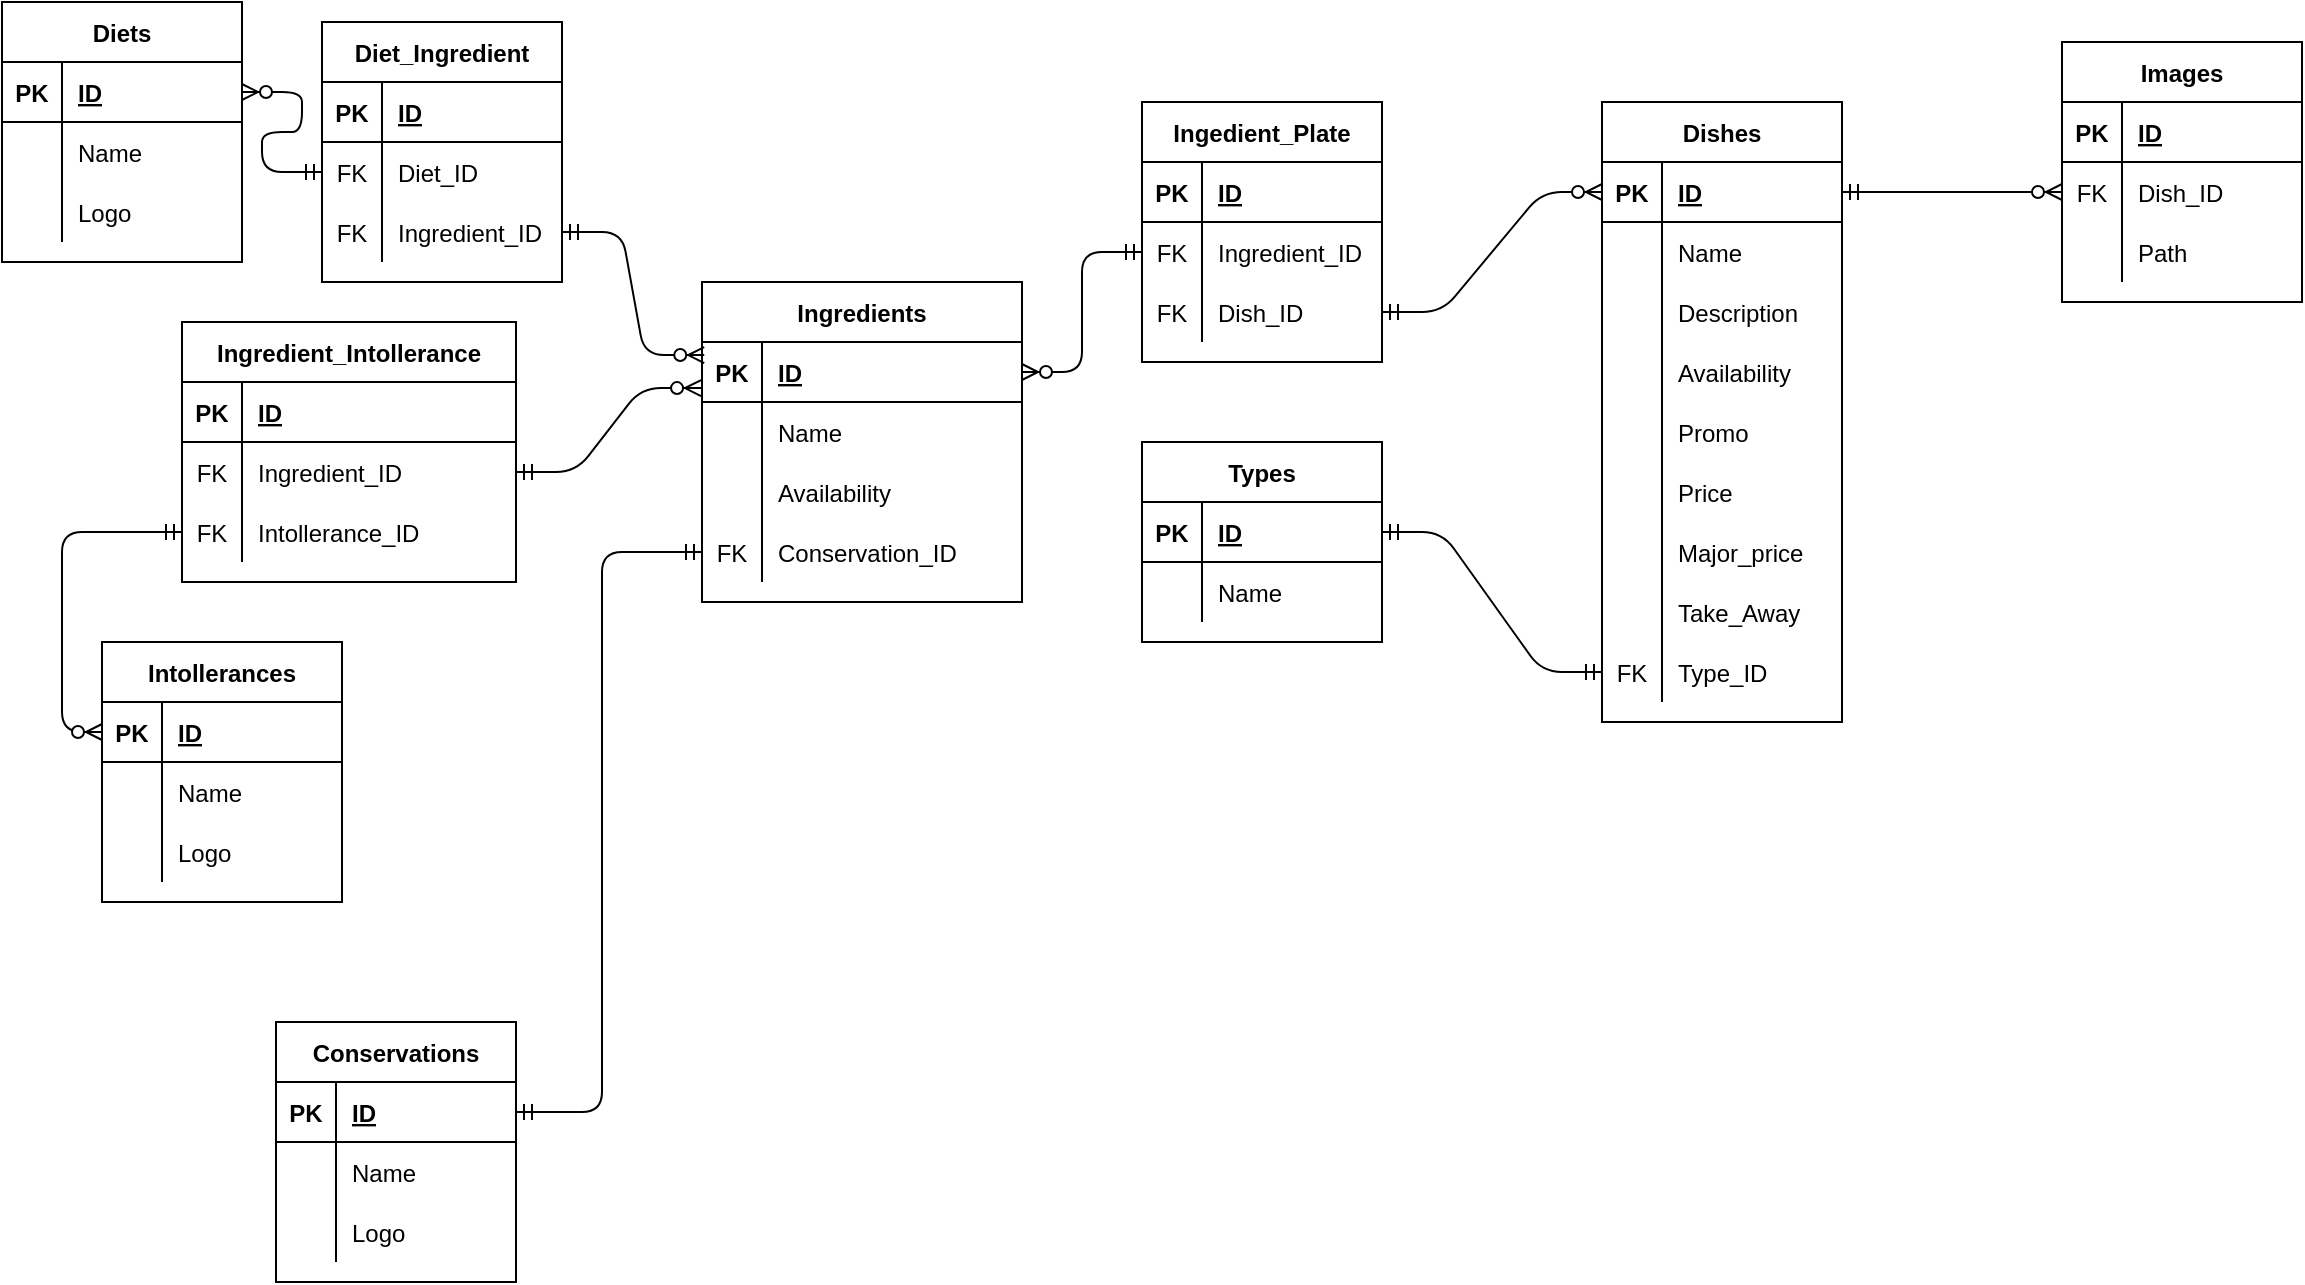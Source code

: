 <mxfile version="14.9.8"><diagram id="1V71q_uVuwgIogbMNM3g" name="Page-1"><mxGraphModel dx="1438" dy="811" grid="1" gridSize="10" guides="1" tooltips="1" connect="1" arrows="1" fold="1" page="1" pageScale="1" pageWidth="827" pageHeight="1169" math="0" shadow="0"><root><mxCell id="0"/><mxCell id="1" parent="0"/><mxCell id="EReAZ34bQRPS1ghdKQux-14" value="Ingredients" style="shape=table;startSize=30;container=1;collapsible=1;childLayout=tableLayout;fixedRows=1;rowLines=0;fontStyle=1;align=center;resizeLast=1;" vertex="1" parent="1"><mxGeometry x="360" y="150" width="160" height="160" as="geometry"/></mxCell><mxCell id="EReAZ34bQRPS1ghdKQux-15" value="" style="shape=partialRectangle;collapsible=0;dropTarget=0;pointerEvents=0;fillColor=none;top=0;left=0;bottom=1;right=0;points=[[0,0.5],[1,0.5]];portConstraint=eastwest;" vertex="1" parent="EReAZ34bQRPS1ghdKQux-14"><mxGeometry y="30" width="160" height="30" as="geometry"/></mxCell><mxCell id="EReAZ34bQRPS1ghdKQux-16" value="PK" style="shape=partialRectangle;connectable=0;fillColor=none;top=0;left=0;bottom=0;right=0;fontStyle=1;overflow=hidden;" vertex="1" parent="EReAZ34bQRPS1ghdKQux-15"><mxGeometry width="30" height="30" as="geometry"/></mxCell><mxCell id="EReAZ34bQRPS1ghdKQux-17" value="ID" style="shape=partialRectangle;connectable=0;fillColor=none;top=0;left=0;bottom=0;right=0;align=left;spacingLeft=6;fontStyle=5;overflow=hidden;" vertex="1" parent="EReAZ34bQRPS1ghdKQux-15"><mxGeometry x="30" width="130" height="30" as="geometry"/></mxCell><mxCell id="EReAZ34bQRPS1ghdKQux-18" value="" style="shape=partialRectangle;collapsible=0;dropTarget=0;pointerEvents=0;fillColor=none;top=0;left=0;bottom=0;right=0;points=[[0,0.5],[1,0.5]];portConstraint=eastwest;" vertex="1" parent="EReAZ34bQRPS1ghdKQux-14"><mxGeometry y="60" width="160" height="30" as="geometry"/></mxCell><mxCell id="EReAZ34bQRPS1ghdKQux-19" value="" style="shape=partialRectangle;connectable=0;fillColor=none;top=0;left=0;bottom=0;right=0;editable=1;overflow=hidden;" vertex="1" parent="EReAZ34bQRPS1ghdKQux-18"><mxGeometry width="30" height="30" as="geometry"/></mxCell><mxCell id="EReAZ34bQRPS1ghdKQux-20" value="Name" style="shape=partialRectangle;connectable=0;fillColor=none;top=0;left=0;bottom=0;right=0;align=left;spacingLeft=6;overflow=hidden;" vertex="1" parent="EReAZ34bQRPS1ghdKQux-18"><mxGeometry x="30" width="130" height="30" as="geometry"/></mxCell><mxCell id="EReAZ34bQRPS1ghdKQux-24" value="" style="shape=partialRectangle;collapsible=0;dropTarget=0;pointerEvents=0;fillColor=none;top=0;left=0;bottom=0;right=0;points=[[0,0.5],[1,0.5]];portConstraint=eastwest;" vertex="1" parent="EReAZ34bQRPS1ghdKQux-14"><mxGeometry y="90" width="160" height="30" as="geometry"/></mxCell><mxCell id="EReAZ34bQRPS1ghdKQux-25" value="" style="shape=partialRectangle;connectable=0;fillColor=none;top=0;left=0;bottom=0;right=0;editable=1;overflow=hidden;" vertex="1" parent="EReAZ34bQRPS1ghdKQux-24"><mxGeometry width="30" height="30" as="geometry"/></mxCell><mxCell id="EReAZ34bQRPS1ghdKQux-26" value="Availability" style="shape=partialRectangle;connectable=0;fillColor=none;top=0;left=0;bottom=0;right=0;align=left;spacingLeft=6;overflow=hidden;" vertex="1" parent="EReAZ34bQRPS1ghdKQux-24"><mxGeometry x="30" width="130" height="30" as="geometry"/></mxCell><mxCell id="EReAZ34bQRPS1ghdKQux-30" value="" style="shape=partialRectangle;collapsible=0;dropTarget=0;pointerEvents=0;fillColor=none;top=0;left=0;bottom=0;right=0;points=[[0,0.5],[1,0.5]];portConstraint=eastwest;" vertex="1" parent="EReAZ34bQRPS1ghdKQux-14"><mxGeometry y="120" width="160" height="30" as="geometry"/></mxCell><mxCell id="EReAZ34bQRPS1ghdKQux-31" value="FK" style="shape=partialRectangle;connectable=0;fillColor=none;top=0;left=0;bottom=0;right=0;editable=1;overflow=hidden;" vertex="1" parent="EReAZ34bQRPS1ghdKQux-30"><mxGeometry width="30" height="30" as="geometry"/></mxCell><mxCell id="EReAZ34bQRPS1ghdKQux-32" value="Conservation_ID" style="shape=partialRectangle;connectable=0;fillColor=none;top=0;left=0;bottom=0;right=0;align=left;spacingLeft=6;overflow=hidden;" vertex="1" parent="EReAZ34bQRPS1ghdKQux-30"><mxGeometry x="30" width="130" height="30" as="geometry"/></mxCell><mxCell id="EReAZ34bQRPS1ghdKQux-39" value="Diets" style="shape=table;startSize=30;container=1;collapsible=1;childLayout=tableLayout;fixedRows=1;rowLines=0;fontStyle=1;align=center;resizeLast=1;" vertex="1" parent="1"><mxGeometry x="10" y="10" width="120" height="130" as="geometry"/></mxCell><mxCell id="EReAZ34bQRPS1ghdKQux-40" value="" style="shape=partialRectangle;collapsible=0;dropTarget=0;pointerEvents=0;fillColor=none;top=0;left=0;bottom=1;right=0;points=[[0,0.5],[1,0.5]];portConstraint=eastwest;" vertex="1" parent="EReAZ34bQRPS1ghdKQux-39"><mxGeometry y="30" width="120" height="30" as="geometry"/></mxCell><mxCell id="EReAZ34bQRPS1ghdKQux-41" value="PK" style="shape=partialRectangle;connectable=0;fillColor=none;top=0;left=0;bottom=0;right=0;fontStyle=1;overflow=hidden;" vertex="1" parent="EReAZ34bQRPS1ghdKQux-40"><mxGeometry width="30" height="30" as="geometry"/></mxCell><mxCell id="EReAZ34bQRPS1ghdKQux-42" value="ID" style="shape=partialRectangle;connectable=0;fillColor=none;top=0;left=0;bottom=0;right=0;align=left;spacingLeft=6;fontStyle=5;overflow=hidden;" vertex="1" parent="EReAZ34bQRPS1ghdKQux-40"><mxGeometry x="30" width="90" height="30" as="geometry"/></mxCell><mxCell id="EReAZ34bQRPS1ghdKQux-141" value="" style="shape=partialRectangle;collapsible=0;dropTarget=0;pointerEvents=0;fillColor=none;top=0;left=0;bottom=0;right=0;points=[[0,0.5],[1,0.5]];portConstraint=eastwest;" vertex="1" parent="EReAZ34bQRPS1ghdKQux-39"><mxGeometry y="60" width="120" height="30" as="geometry"/></mxCell><mxCell id="EReAZ34bQRPS1ghdKQux-142" value="" style="shape=partialRectangle;connectable=0;fillColor=none;top=0;left=0;bottom=0;right=0;editable=1;overflow=hidden;" vertex="1" parent="EReAZ34bQRPS1ghdKQux-141"><mxGeometry width="30" height="30" as="geometry"/></mxCell><mxCell id="EReAZ34bQRPS1ghdKQux-143" value="Name" style="shape=partialRectangle;connectable=0;fillColor=none;top=0;left=0;bottom=0;right=0;align=left;spacingLeft=6;overflow=hidden;" vertex="1" parent="EReAZ34bQRPS1ghdKQux-141"><mxGeometry x="30" width="90" height="30" as="geometry"/></mxCell><mxCell id="EReAZ34bQRPS1ghdKQux-132" value="" style="shape=partialRectangle;collapsible=0;dropTarget=0;pointerEvents=0;fillColor=none;top=0;left=0;bottom=0;right=0;points=[[0,0.5],[1,0.5]];portConstraint=eastwest;" vertex="1" parent="EReAZ34bQRPS1ghdKQux-39"><mxGeometry y="90" width="120" height="30" as="geometry"/></mxCell><mxCell id="EReAZ34bQRPS1ghdKQux-133" value="" style="shape=partialRectangle;connectable=0;fillColor=none;top=0;left=0;bottom=0;right=0;editable=1;overflow=hidden;" vertex="1" parent="EReAZ34bQRPS1ghdKQux-132"><mxGeometry width="30" height="30" as="geometry"/></mxCell><mxCell id="EReAZ34bQRPS1ghdKQux-134" value="Logo" style="shape=partialRectangle;connectable=0;fillColor=none;top=0;left=0;bottom=0;right=0;align=left;spacingLeft=6;overflow=hidden;" vertex="1" parent="EReAZ34bQRPS1ghdKQux-132"><mxGeometry x="30" width="90" height="30" as="geometry"/></mxCell><mxCell id="EReAZ34bQRPS1ghdKQux-52" value="Conservations" style="shape=table;startSize=30;container=1;collapsible=1;childLayout=tableLayout;fixedRows=1;rowLines=0;fontStyle=1;align=center;resizeLast=1;" vertex="1" parent="1"><mxGeometry x="147" y="520" width="120" height="130" as="geometry"/></mxCell><mxCell id="EReAZ34bQRPS1ghdKQux-53" value="" style="shape=partialRectangle;collapsible=0;dropTarget=0;pointerEvents=0;fillColor=none;top=0;left=0;bottom=1;right=0;points=[[0,0.5],[1,0.5]];portConstraint=eastwest;" vertex="1" parent="EReAZ34bQRPS1ghdKQux-52"><mxGeometry y="30" width="120" height="30" as="geometry"/></mxCell><mxCell id="EReAZ34bQRPS1ghdKQux-54" value="PK" style="shape=partialRectangle;connectable=0;fillColor=none;top=0;left=0;bottom=0;right=0;fontStyle=1;overflow=hidden;" vertex="1" parent="EReAZ34bQRPS1ghdKQux-53"><mxGeometry width="30" height="30" as="geometry"/></mxCell><mxCell id="EReAZ34bQRPS1ghdKQux-55" value="ID" style="shape=partialRectangle;connectable=0;fillColor=none;top=0;left=0;bottom=0;right=0;align=left;spacingLeft=6;fontStyle=5;overflow=hidden;" vertex="1" parent="EReAZ34bQRPS1ghdKQux-53"><mxGeometry x="30" width="90" height="30" as="geometry"/></mxCell><mxCell id="EReAZ34bQRPS1ghdKQux-56" value="" style="shape=partialRectangle;collapsible=0;dropTarget=0;pointerEvents=0;fillColor=none;top=0;left=0;bottom=0;right=0;points=[[0,0.5],[1,0.5]];portConstraint=eastwest;" vertex="1" parent="EReAZ34bQRPS1ghdKQux-52"><mxGeometry y="60" width="120" height="30" as="geometry"/></mxCell><mxCell id="EReAZ34bQRPS1ghdKQux-57" value="" style="shape=partialRectangle;connectable=0;fillColor=none;top=0;left=0;bottom=0;right=0;editable=1;overflow=hidden;" vertex="1" parent="EReAZ34bQRPS1ghdKQux-56"><mxGeometry width="30" height="30" as="geometry"/></mxCell><mxCell id="EReAZ34bQRPS1ghdKQux-58" value="Name" style="shape=partialRectangle;connectable=0;fillColor=none;top=0;left=0;bottom=0;right=0;align=left;spacingLeft=6;overflow=hidden;" vertex="1" parent="EReAZ34bQRPS1ghdKQux-56"><mxGeometry x="30" width="90" height="30" as="geometry"/></mxCell><mxCell id="EReAZ34bQRPS1ghdKQux-129" value="" style="shape=partialRectangle;collapsible=0;dropTarget=0;pointerEvents=0;fillColor=none;top=0;left=0;bottom=0;right=0;points=[[0,0.5],[1,0.5]];portConstraint=eastwest;" vertex="1" parent="EReAZ34bQRPS1ghdKQux-52"><mxGeometry y="90" width="120" height="30" as="geometry"/></mxCell><mxCell id="EReAZ34bQRPS1ghdKQux-130" value="" style="shape=partialRectangle;connectable=0;fillColor=none;top=0;left=0;bottom=0;right=0;editable=1;overflow=hidden;" vertex="1" parent="EReAZ34bQRPS1ghdKQux-129"><mxGeometry width="30" height="30" as="geometry"/></mxCell><mxCell id="EReAZ34bQRPS1ghdKQux-131" value="Logo" style="shape=partialRectangle;connectable=0;fillColor=none;top=0;left=0;bottom=0;right=0;align=left;spacingLeft=6;overflow=hidden;" vertex="1" parent="EReAZ34bQRPS1ghdKQux-129"><mxGeometry x="30" width="90" height="30" as="geometry"/></mxCell><mxCell id="EReAZ34bQRPS1ghdKQux-59" value="Intollerances" style="shape=table;startSize=30;container=1;collapsible=1;childLayout=tableLayout;fixedRows=1;rowLines=0;fontStyle=1;align=center;resizeLast=1;" vertex="1" parent="1"><mxGeometry x="60" y="330" width="120" height="130" as="geometry"/></mxCell><mxCell id="EReAZ34bQRPS1ghdKQux-60" value="" style="shape=partialRectangle;collapsible=0;dropTarget=0;pointerEvents=0;fillColor=none;top=0;left=0;bottom=1;right=0;points=[[0,0.5],[1,0.5]];portConstraint=eastwest;" vertex="1" parent="EReAZ34bQRPS1ghdKQux-59"><mxGeometry y="30" width="120" height="30" as="geometry"/></mxCell><mxCell id="EReAZ34bQRPS1ghdKQux-61" value="PK" style="shape=partialRectangle;connectable=0;fillColor=none;top=0;left=0;bottom=0;right=0;fontStyle=1;overflow=hidden;" vertex="1" parent="EReAZ34bQRPS1ghdKQux-60"><mxGeometry width="30" height="30" as="geometry"/></mxCell><mxCell id="EReAZ34bQRPS1ghdKQux-62" value="ID" style="shape=partialRectangle;connectable=0;fillColor=none;top=0;left=0;bottom=0;right=0;align=left;spacingLeft=6;fontStyle=5;overflow=hidden;" vertex="1" parent="EReAZ34bQRPS1ghdKQux-60"><mxGeometry x="30" width="90" height="30" as="geometry"/></mxCell><mxCell id="EReAZ34bQRPS1ghdKQux-137" value="" style="shape=partialRectangle;collapsible=0;dropTarget=0;pointerEvents=0;fillColor=none;top=0;left=0;bottom=0;right=0;points=[[0,0.5],[1,0.5]];portConstraint=eastwest;" vertex="1" parent="EReAZ34bQRPS1ghdKQux-59"><mxGeometry y="60" width="120" height="30" as="geometry"/></mxCell><mxCell id="EReAZ34bQRPS1ghdKQux-138" value="" style="shape=partialRectangle;connectable=0;fillColor=none;top=0;left=0;bottom=0;right=0;editable=1;overflow=hidden;" vertex="1" parent="EReAZ34bQRPS1ghdKQux-137"><mxGeometry width="30" height="30" as="geometry"/></mxCell><mxCell id="EReAZ34bQRPS1ghdKQux-139" value="Name" style="shape=partialRectangle;connectable=0;fillColor=none;top=0;left=0;bottom=0;right=0;align=left;spacingLeft=6;overflow=hidden;" vertex="1" parent="EReAZ34bQRPS1ghdKQux-137"><mxGeometry x="30" width="90" height="30" as="geometry"/></mxCell><mxCell id="EReAZ34bQRPS1ghdKQux-124" value="" style="shape=partialRectangle;collapsible=0;dropTarget=0;pointerEvents=0;fillColor=none;top=0;left=0;bottom=0;right=0;points=[[0,0.5],[1,0.5]];portConstraint=eastwest;" vertex="1" parent="EReAZ34bQRPS1ghdKQux-59"><mxGeometry y="90" width="120" height="30" as="geometry"/></mxCell><mxCell id="EReAZ34bQRPS1ghdKQux-125" value="" style="shape=partialRectangle;connectable=0;fillColor=none;top=0;left=0;bottom=0;right=0;editable=1;overflow=hidden;" vertex="1" parent="EReAZ34bQRPS1ghdKQux-124"><mxGeometry width="30" height="30" as="geometry"/></mxCell><mxCell id="EReAZ34bQRPS1ghdKQux-126" value="Logo" style="shape=partialRectangle;connectable=0;fillColor=none;top=0;left=0;bottom=0;right=0;align=left;spacingLeft=6;overflow=hidden;" vertex="1" parent="EReAZ34bQRPS1ghdKQux-124"><mxGeometry x="30" width="90" height="30" as="geometry"/></mxCell><mxCell id="EReAZ34bQRPS1ghdKQux-66" value="Ingedient_Plate" style="shape=table;startSize=30;container=1;collapsible=1;childLayout=tableLayout;fixedRows=1;rowLines=0;fontStyle=1;align=center;resizeLast=1;" vertex="1" parent="1"><mxGeometry x="580" y="60" width="120" height="130" as="geometry"/></mxCell><mxCell id="EReAZ34bQRPS1ghdKQux-67" value="" style="shape=partialRectangle;collapsible=0;dropTarget=0;pointerEvents=0;fillColor=none;top=0;left=0;bottom=1;right=0;points=[[0,0.5],[1,0.5]];portConstraint=eastwest;" vertex="1" parent="EReAZ34bQRPS1ghdKQux-66"><mxGeometry y="30" width="120" height="30" as="geometry"/></mxCell><mxCell id="EReAZ34bQRPS1ghdKQux-68" value="PK" style="shape=partialRectangle;connectable=0;fillColor=none;top=0;left=0;bottom=0;right=0;fontStyle=1;overflow=hidden;" vertex="1" parent="EReAZ34bQRPS1ghdKQux-67"><mxGeometry width="30" height="30" as="geometry"/></mxCell><mxCell id="EReAZ34bQRPS1ghdKQux-69" value="ID" style="shape=partialRectangle;connectable=0;fillColor=none;top=0;left=0;bottom=0;right=0;align=left;spacingLeft=6;fontStyle=5;overflow=hidden;" vertex="1" parent="EReAZ34bQRPS1ghdKQux-67"><mxGeometry x="30" width="90" height="30" as="geometry"/></mxCell><mxCell id="EReAZ34bQRPS1ghdKQux-70" value="" style="shape=partialRectangle;collapsible=0;dropTarget=0;pointerEvents=0;fillColor=none;top=0;left=0;bottom=0;right=0;points=[[0,0.5],[1,0.5]];portConstraint=eastwest;" vertex="1" parent="EReAZ34bQRPS1ghdKQux-66"><mxGeometry y="60" width="120" height="30" as="geometry"/></mxCell><mxCell id="EReAZ34bQRPS1ghdKQux-71" value="FK" style="shape=partialRectangle;connectable=0;fillColor=none;top=0;left=0;bottom=0;right=0;editable=1;overflow=hidden;" vertex="1" parent="EReAZ34bQRPS1ghdKQux-70"><mxGeometry width="30" height="30" as="geometry"/></mxCell><mxCell id="EReAZ34bQRPS1ghdKQux-72" value="Ingredient_ID" style="shape=partialRectangle;connectable=0;fillColor=none;top=0;left=0;bottom=0;right=0;align=left;spacingLeft=6;overflow=hidden;" vertex="1" parent="EReAZ34bQRPS1ghdKQux-70"><mxGeometry x="30" width="90" height="30" as="geometry"/></mxCell><mxCell id="EReAZ34bQRPS1ghdKQux-73" value="" style="shape=partialRectangle;collapsible=0;dropTarget=0;pointerEvents=0;fillColor=none;top=0;left=0;bottom=0;right=0;points=[[0,0.5],[1,0.5]];portConstraint=eastwest;" vertex="1" parent="EReAZ34bQRPS1ghdKQux-66"><mxGeometry y="90" width="120" height="30" as="geometry"/></mxCell><mxCell id="EReAZ34bQRPS1ghdKQux-74" value="FK" style="shape=partialRectangle;connectable=0;fillColor=none;top=0;left=0;bottom=0;right=0;editable=1;overflow=hidden;" vertex="1" parent="EReAZ34bQRPS1ghdKQux-73"><mxGeometry width="30" height="30" as="geometry"/></mxCell><mxCell id="EReAZ34bQRPS1ghdKQux-75" value="Dish_ID" style="shape=partialRectangle;connectable=0;fillColor=none;top=0;left=0;bottom=0;right=0;align=left;spacingLeft=6;overflow=hidden;" vertex="1" parent="EReAZ34bQRPS1ghdKQux-73"><mxGeometry x="30" width="90" height="30" as="geometry"/></mxCell><mxCell id="EReAZ34bQRPS1ghdKQux-76" value="Dishes" style="shape=table;startSize=30;container=1;collapsible=1;childLayout=tableLayout;fixedRows=1;rowLines=0;fontStyle=1;align=center;resizeLast=1;" vertex="1" parent="1"><mxGeometry x="810" y="60" width="120" height="310" as="geometry"/></mxCell><mxCell id="EReAZ34bQRPS1ghdKQux-77" value="" style="shape=partialRectangle;collapsible=0;dropTarget=0;pointerEvents=0;fillColor=none;top=0;left=0;bottom=1;right=0;points=[[0,0.5],[1,0.5]];portConstraint=eastwest;" vertex="1" parent="EReAZ34bQRPS1ghdKQux-76"><mxGeometry y="30" width="120" height="30" as="geometry"/></mxCell><mxCell id="EReAZ34bQRPS1ghdKQux-78" value="PK" style="shape=partialRectangle;connectable=0;fillColor=none;top=0;left=0;bottom=0;right=0;fontStyle=1;overflow=hidden;" vertex="1" parent="EReAZ34bQRPS1ghdKQux-77"><mxGeometry width="30" height="30" as="geometry"/></mxCell><mxCell id="EReAZ34bQRPS1ghdKQux-79" value="ID" style="shape=partialRectangle;connectable=0;fillColor=none;top=0;left=0;bottom=0;right=0;align=left;spacingLeft=6;fontStyle=5;overflow=hidden;" vertex="1" parent="EReAZ34bQRPS1ghdKQux-77"><mxGeometry x="30" width="90" height="30" as="geometry"/></mxCell><mxCell id="EReAZ34bQRPS1ghdKQux-80" value="" style="shape=partialRectangle;collapsible=0;dropTarget=0;pointerEvents=0;fillColor=none;top=0;left=0;bottom=0;right=0;points=[[0,0.5],[1,0.5]];portConstraint=eastwest;" vertex="1" parent="EReAZ34bQRPS1ghdKQux-76"><mxGeometry y="60" width="120" height="30" as="geometry"/></mxCell><mxCell id="EReAZ34bQRPS1ghdKQux-81" value="" style="shape=partialRectangle;connectable=0;fillColor=none;top=0;left=0;bottom=0;right=0;editable=1;overflow=hidden;" vertex="1" parent="EReAZ34bQRPS1ghdKQux-80"><mxGeometry width="30" height="30" as="geometry"/></mxCell><mxCell id="EReAZ34bQRPS1ghdKQux-82" value="Name" style="shape=partialRectangle;connectable=0;fillColor=none;top=0;left=0;bottom=0;right=0;align=left;spacingLeft=6;overflow=hidden;" vertex="1" parent="EReAZ34bQRPS1ghdKQux-80"><mxGeometry x="30" width="90" height="30" as="geometry"/></mxCell><mxCell id="EReAZ34bQRPS1ghdKQux-86" value="" style="shape=partialRectangle;collapsible=0;dropTarget=0;pointerEvents=0;fillColor=none;top=0;left=0;bottom=0;right=0;points=[[0,0.5],[1,0.5]];portConstraint=eastwest;" vertex="1" parent="EReAZ34bQRPS1ghdKQux-76"><mxGeometry y="90" width="120" height="30" as="geometry"/></mxCell><mxCell id="EReAZ34bQRPS1ghdKQux-87" value="" style="shape=partialRectangle;connectable=0;fillColor=none;top=0;left=0;bottom=0;right=0;editable=1;overflow=hidden;" vertex="1" parent="EReAZ34bQRPS1ghdKQux-86"><mxGeometry width="30" height="30" as="geometry"/></mxCell><mxCell id="EReAZ34bQRPS1ghdKQux-88" value="Description" style="shape=partialRectangle;connectable=0;fillColor=none;top=0;left=0;bottom=0;right=0;align=left;spacingLeft=6;overflow=hidden;" vertex="1" parent="EReAZ34bQRPS1ghdKQux-86"><mxGeometry x="30" width="90" height="30" as="geometry"/></mxCell><mxCell id="EReAZ34bQRPS1ghdKQux-89" value="" style="shape=partialRectangle;collapsible=0;dropTarget=0;pointerEvents=0;fillColor=none;top=0;left=0;bottom=0;right=0;points=[[0,0.5],[1,0.5]];portConstraint=eastwest;" vertex="1" parent="EReAZ34bQRPS1ghdKQux-76"><mxGeometry y="120" width="120" height="30" as="geometry"/></mxCell><mxCell id="EReAZ34bQRPS1ghdKQux-90" value="" style="shape=partialRectangle;connectable=0;fillColor=none;top=0;left=0;bottom=0;right=0;editable=1;overflow=hidden;" vertex="1" parent="EReAZ34bQRPS1ghdKQux-89"><mxGeometry width="30" height="30" as="geometry"/></mxCell><mxCell id="EReAZ34bQRPS1ghdKQux-91" value="Availability" style="shape=partialRectangle;connectable=0;fillColor=none;top=0;left=0;bottom=0;right=0;align=left;spacingLeft=6;overflow=hidden;" vertex="1" parent="EReAZ34bQRPS1ghdKQux-89"><mxGeometry x="30" width="90" height="30" as="geometry"/></mxCell><mxCell id="EReAZ34bQRPS1ghdKQux-92" value="" style="shape=partialRectangle;collapsible=0;dropTarget=0;pointerEvents=0;fillColor=none;top=0;left=0;bottom=0;right=0;points=[[0,0.5],[1,0.5]];portConstraint=eastwest;" vertex="1" parent="EReAZ34bQRPS1ghdKQux-76"><mxGeometry y="150" width="120" height="30" as="geometry"/></mxCell><mxCell id="EReAZ34bQRPS1ghdKQux-93" value="" style="shape=partialRectangle;connectable=0;fillColor=none;top=0;left=0;bottom=0;right=0;editable=1;overflow=hidden;" vertex="1" parent="EReAZ34bQRPS1ghdKQux-92"><mxGeometry width="30" height="30" as="geometry"/></mxCell><mxCell id="EReAZ34bQRPS1ghdKQux-94" value="Promo" style="shape=partialRectangle;connectable=0;fillColor=none;top=0;left=0;bottom=0;right=0;align=left;spacingLeft=6;overflow=hidden;" vertex="1" parent="EReAZ34bQRPS1ghdKQux-92"><mxGeometry x="30" width="90" height="30" as="geometry"/></mxCell><mxCell id="EReAZ34bQRPS1ghdKQux-108" value="" style="shape=partialRectangle;collapsible=0;dropTarget=0;pointerEvents=0;fillColor=none;top=0;left=0;bottom=0;right=0;points=[[0,0.5],[1,0.5]];portConstraint=eastwest;" vertex="1" parent="EReAZ34bQRPS1ghdKQux-76"><mxGeometry y="180" width="120" height="30" as="geometry"/></mxCell><mxCell id="EReAZ34bQRPS1ghdKQux-109" value="" style="shape=partialRectangle;connectable=0;fillColor=none;top=0;left=0;bottom=0;right=0;editable=1;overflow=hidden;" vertex="1" parent="EReAZ34bQRPS1ghdKQux-108"><mxGeometry width="30" height="30" as="geometry"/></mxCell><mxCell id="EReAZ34bQRPS1ghdKQux-110" value="Price" style="shape=partialRectangle;connectable=0;fillColor=none;top=0;left=0;bottom=0;right=0;align=left;spacingLeft=6;overflow=hidden;" vertex="1" parent="EReAZ34bQRPS1ghdKQux-108"><mxGeometry x="30" width="90" height="30" as="geometry"/></mxCell><mxCell id="EReAZ34bQRPS1ghdKQux-174" value="" style="shape=partialRectangle;collapsible=0;dropTarget=0;pointerEvents=0;fillColor=none;top=0;left=0;bottom=0;right=0;points=[[0,0.5],[1,0.5]];portConstraint=eastwest;" vertex="1" parent="EReAZ34bQRPS1ghdKQux-76"><mxGeometry y="210" width="120" height="30" as="geometry"/></mxCell><mxCell id="EReAZ34bQRPS1ghdKQux-175" value="" style="shape=partialRectangle;connectable=0;fillColor=none;top=0;left=0;bottom=0;right=0;editable=1;overflow=hidden;" vertex="1" parent="EReAZ34bQRPS1ghdKQux-174"><mxGeometry width="30" height="30" as="geometry"/></mxCell><mxCell id="EReAZ34bQRPS1ghdKQux-176" value="Major_price" style="shape=partialRectangle;connectable=0;fillColor=none;top=0;left=0;bottom=0;right=0;align=left;spacingLeft=6;overflow=hidden;" vertex="1" parent="EReAZ34bQRPS1ghdKQux-174"><mxGeometry x="30" width="90" height="30" as="geometry"/></mxCell><mxCell id="EReAZ34bQRPS1ghdKQux-111" value="" style="shape=partialRectangle;collapsible=0;dropTarget=0;pointerEvents=0;fillColor=none;top=0;left=0;bottom=0;right=0;points=[[0,0.5],[1,0.5]];portConstraint=eastwest;" vertex="1" parent="EReAZ34bQRPS1ghdKQux-76"><mxGeometry y="240" width="120" height="30" as="geometry"/></mxCell><mxCell id="EReAZ34bQRPS1ghdKQux-112" value="" style="shape=partialRectangle;connectable=0;fillColor=none;top=0;left=0;bottom=0;right=0;editable=1;overflow=hidden;" vertex="1" parent="EReAZ34bQRPS1ghdKQux-111"><mxGeometry width="30" height="30" as="geometry"/></mxCell><mxCell id="EReAZ34bQRPS1ghdKQux-113" value="Take_Away" style="shape=partialRectangle;connectable=0;fillColor=none;top=0;left=0;bottom=0;right=0;align=left;spacingLeft=6;overflow=hidden;" vertex="1" parent="EReAZ34bQRPS1ghdKQux-111"><mxGeometry x="30" width="90" height="30" as="geometry"/></mxCell><mxCell id="EReAZ34bQRPS1ghdKQux-98" value="" style="shape=partialRectangle;collapsible=0;dropTarget=0;pointerEvents=0;fillColor=none;top=0;left=0;bottom=0;right=0;points=[[0,0.5],[1,0.5]];portConstraint=eastwest;" vertex="1" parent="EReAZ34bQRPS1ghdKQux-76"><mxGeometry y="270" width="120" height="30" as="geometry"/></mxCell><mxCell id="EReAZ34bQRPS1ghdKQux-99" value="FK" style="shape=partialRectangle;connectable=0;fillColor=none;top=0;left=0;bottom=0;right=0;editable=1;overflow=hidden;" vertex="1" parent="EReAZ34bQRPS1ghdKQux-98"><mxGeometry width="30" height="30" as="geometry"/></mxCell><mxCell id="EReAZ34bQRPS1ghdKQux-100" value="Type_ID" style="shape=partialRectangle;connectable=0;fillColor=none;top=0;left=0;bottom=0;right=0;align=left;spacingLeft=6;overflow=hidden;" vertex="1" parent="EReAZ34bQRPS1ghdKQux-98"><mxGeometry x="30" width="90" height="30" as="geometry"/></mxCell><mxCell id="EReAZ34bQRPS1ghdKQux-101" value="Types" style="shape=table;startSize=30;container=1;collapsible=1;childLayout=tableLayout;fixedRows=1;rowLines=0;fontStyle=1;align=center;resizeLast=1;" vertex="1" parent="1"><mxGeometry x="580" y="230" width="120" height="100" as="geometry"/></mxCell><mxCell id="EReAZ34bQRPS1ghdKQux-102" value="" style="shape=partialRectangle;collapsible=0;dropTarget=0;pointerEvents=0;fillColor=none;top=0;left=0;bottom=1;right=0;points=[[0,0.5],[1,0.5]];portConstraint=eastwest;" vertex="1" parent="EReAZ34bQRPS1ghdKQux-101"><mxGeometry y="30" width="120" height="30" as="geometry"/></mxCell><mxCell id="EReAZ34bQRPS1ghdKQux-103" value="PK" style="shape=partialRectangle;connectable=0;fillColor=none;top=0;left=0;bottom=0;right=0;fontStyle=1;overflow=hidden;" vertex="1" parent="EReAZ34bQRPS1ghdKQux-102"><mxGeometry width="30" height="30" as="geometry"/></mxCell><mxCell id="EReAZ34bQRPS1ghdKQux-104" value="ID" style="shape=partialRectangle;connectable=0;fillColor=none;top=0;left=0;bottom=0;right=0;align=left;spacingLeft=6;fontStyle=5;overflow=hidden;" vertex="1" parent="EReAZ34bQRPS1ghdKQux-102"><mxGeometry x="30" width="90" height="30" as="geometry"/></mxCell><mxCell id="EReAZ34bQRPS1ghdKQux-105" value="" style="shape=partialRectangle;collapsible=0;dropTarget=0;pointerEvents=0;fillColor=none;top=0;left=0;bottom=0;right=0;points=[[0,0.5],[1,0.5]];portConstraint=eastwest;" vertex="1" parent="EReAZ34bQRPS1ghdKQux-101"><mxGeometry y="60" width="120" height="30" as="geometry"/></mxCell><mxCell id="EReAZ34bQRPS1ghdKQux-106" value="" style="shape=partialRectangle;connectable=0;fillColor=none;top=0;left=0;bottom=0;right=0;editable=1;overflow=hidden;" vertex="1" parent="EReAZ34bQRPS1ghdKQux-105"><mxGeometry width="30" height="30" as="geometry"/></mxCell><mxCell id="EReAZ34bQRPS1ghdKQux-107" value="Name" style="shape=partialRectangle;connectable=0;fillColor=none;top=0;left=0;bottom=0;right=0;align=left;spacingLeft=6;overflow=hidden;" vertex="1" parent="EReAZ34bQRPS1ghdKQux-105"><mxGeometry x="30" width="90" height="30" as="geometry"/></mxCell><mxCell id="EReAZ34bQRPS1ghdKQux-114" value="Images" style="shape=table;startSize=30;container=1;collapsible=1;childLayout=tableLayout;fixedRows=1;rowLines=0;fontStyle=1;align=center;resizeLast=1;" vertex="1" parent="1"><mxGeometry x="1040" y="30" width="120" height="130" as="geometry"/></mxCell><mxCell id="EReAZ34bQRPS1ghdKQux-115" value="" style="shape=partialRectangle;collapsible=0;dropTarget=0;pointerEvents=0;fillColor=none;top=0;left=0;bottom=1;right=0;points=[[0,0.5],[1,0.5]];portConstraint=eastwest;" vertex="1" parent="EReAZ34bQRPS1ghdKQux-114"><mxGeometry y="30" width="120" height="30" as="geometry"/></mxCell><mxCell id="EReAZ34bQRPS1ghdKQux-116" value="PK" style="shape=partialRectangle;connectable=0;fillColor=none;top=0;left=0;bottom=0;right=0;fontStyle=1;overflow=hidden;" vertex="1" parent="EReAZ34bQRPS1ghdKQux-115"><mxGeometry width="30" height="30" as="geometry"/></mxCell><mxCell id="EReAZ34bQRPS1ghdKQux-117" value="ID" style="shape=partialRectangle;connectable=0;fillColor=none;top=0;left=0;bottom=0;right=0;align=left;spacingLeft=6;fontStyle=5;overflow=hidden;" vertex="1" parent="EReAZ34bQRPS1ghdKQux-115"><mxGeometry x="30" width="90" height="30" as="geometry"/></mxCell><mxCell id="EReAZ34bQRPS1ghdKQux-118" value="" style="shape=partialRectangle;collapsible=0;dropTarget=0;pointerEvents=0;fillColor=none;top=0;left=0;bottom=0;right=0;points=[[0,0.5],[1,0.5]];portConstraint=eastwest;" vertex="1" parent="EReAZ34bQRPS1ghdKQux-114"><mxGeometry y="60" width="120" height="30" as="geometry"/></mxCell><mxCell id="EReAZ34bQRPS1ghdKQux-119" value="FK" style="shape=partialRectangle;connectable=0;fillColor=none;top=0;left=0;bottom=0;right=0;editable=1;overflow=hidden;" vertex="1" parent="EReAZ34bQRPS1ghdKQux-118"><mxGeometry width="30" height="30" as="geometry"/></mxCell><mxCell id="EReAZ34bQRPS1ghdKQux-120" value="Dish_ID" style="shape=partialRectangle;connectable=0;fillColor=none;top=0;left=0;bottom=0;right=0;align=left;spacingLeft=6;overflow=hidden;" vertex="1" parent="EReAZ34bQRPS1ghdKQux-118"><mxGeometry x="30" width="90" height="30" as="geometry"/></mxCell><mxCell id="EReAZ34bQRPS1ghdKQux-121" value="" style="shape=partialRectangle;collapsible=0;dropTarget=0;pointerEvents=0;fillColor=none;top=0;left=0;bottom=0;right=0;points=[[0,0.5],[1,0.5]];portConstraint=eastwest;" vertex="1" parent="EReAZ34bQRPS1ghdKQux-114"><mxGeometry y="90" width="120" height="30" as="geometry"/></mxCell><mxCell id="EReAZ34bQRPS1ghdKQux-122" value="" style="shape=partialRectangle;connectable=0;fillColor=none;top=0;left=0;bottom=0;right=0;editable=1;overflow=hidden;" vertex="1" parent="EReAZ34bQRPS1ghdKQux-121"><mxGeometry width="30" height="30" as="geometry"/></mxCell><mxCell id="EReAZ34bQRPS1ghdKQux-123" value="Path" style="shape=partialRectangle;connectable=0;fillColor=none;top=0;left=0;bottom=0;right=0;align=left;spacingLeft=6;overflow=hidden;" vertex="1" parent="EReAZ34bQRPS1ghdKQux-121"><mxGeometry x="30" width="90" height="30" as="geometry"/></mxCell><mxCell id="EReAZ34bQRPS1ghdKQux-136" value="" style="edgeStyle=elbowEdgeStyle;fontSize=12;html=1;endArrow=ERmandOne;startArrow=ERmandOne;entryX=0;entryY=0.5;entryDx=0;entryDy=0;" edge="1" parent="1" source="EReAZ34bQRPS1ghdKQux-53" target="EReAZ34bQRPS1ghdKQux-30"><mxGeometry width="100" height="100" relative="1" as="geometry"><mxPoint x="290" y="450" as="sourcePoint"/><mxPoint x="390" y="350" as="targetPoint"/><Array as="points"><mxPoint x="310" y="390"/></Array></mxGeometry></mxCell><mxCell id="EReAZ34bQRPS1ghdKQux-140" value="" style="edgeStyle=elbowEdgeStyle;fontSize=12;html=1;endArrow=ERzeroToMany;startArrow=ERmandOne;exitX=0;exitY=0.5;exitDx=0;exitDy=0;" edge="1" parent="1" source="EReAZ34bQRPS1ghdKQux-151" target="EReAZ34bQRPS1ghdKQux-60"><mxGeometry width="100" height="100" relative="1" as="geometry"><mxPoint x="290" y="450" as="sourcePoint"/><mxPoint x="390" y="350" as="targetPoint"/><Array as="points"><mxPoint x="40" y="560"/></Array></mxGeometry></mxCell><mxCell id="EReAZ34bQRPS1ghdKQux-144" value="Ingredient_Intollerance" style="shape=table;startSize=30;container=1;collapsible=1;childLayout=tableLayout;fixedRows=1;rowLines=0;fontStyle=1;align=center;resizeLast=1;" vertex="1" parent="1"><mxGeometry x="100" y="170" width="167" height="130" as="geometry"/></mxCell><mxCell id="EReAZ34bQRPS1ghdKQux-145" value="" style="shape=partialRectangle;collapsible=0;dropTarget=0;pointerEvents=0;fillColor=none;top=0;left=0;bottom=1;right=0;points=[[0,0.5],[1,0.5]];portConstraint=eastwest;" vertex="1" parent="EReAZ34bQRPS1ghdKQux-144"><mxGeometry y="30" width="167" height="30" as="geometry"/></mxCell><mxCell id="EReAZ34bQRPS1ghdKQux-146" value="PK" style="shape=partialRectangle;connectable=0;fillColor=none;top=0;left=0;bottom=0;right=0;fontStyle=1;overflow=hidden;" vertex="1" parent="EReAZ34bQRPS1ghdKQux-145"><mxGeometry width="30" height="30" as="geometry"/></mxCell><mxCell id="EReAZ34bQRPS1ghdKQux-147" value="ID" style="shape=partialRectangle;connectable=0;fillColor=none;top=0;left=0;bottom=0;right=0;align=left;spacingLeft=6;fontStyle=5;overflow=hidden;" vertex="1" parent="EReAZ34bQRPS1ghdKQux-145"><mxGeometry x="30" width="137" height="30" as="geometry"/></mxCell><mxCell id="EReAZ34bQRPS1ghdKQux-148" value="" style="shape=partialRectangle;collapsible=0;dropTarget=0;pointerEvents=0;fillColor=none;top=0;left=0;bottom=0;right=0;points=[[0,0.5],[1,0.5]];portConstraint=eastwest;" vertex="1" parent="EReAZ34bQRPS1ghdKQux-144"><mxGeometry y="60" width="167" height="30" as="geometry"/></mxCell><mxCell id="EReAZ34bQRPS1ghdKQux-149" value="FK" style="shape=partialRectangle;connectable=0;fillColor=none;top=0;left=0;bottom=0;right=0;editable=1;overflow=hidden;" vertex="1" parent="EReAZ34bQRPS1ghdKQux-148"><mxGeometry width="30" height="30" as="geometry"/></mxCell><mxCell id="EReAZ34bQRPS1ghdKQux-150" value="Ingredient_ID" style="shape=partialRectangle;connectable=0;fillColor=none;top=0;left=0;bottom=0;right=0;align=left;spacingLeft=6;overflow=hidden;" vertex="1" parent="EReAZ34bQRPS1ghdKQux-148"><mxGeometry x="30" width="137" height="30" as="geometry"/></mxCell><mxCell id="EReAZ34bQRPS1ghdKQux-151" value="" style="shape=partialRectangle;collapsible=0;dropTarget=0;pointerEvents=0;fillColor=none;top=0;left=0;bottom=0;right=0;points=[[0,0.5],[1,0.5]];portConstraint=eastwest;" vertex="1" parent="EReAZ34bQRPS1ghdKQux-144"><mxGeometry y="90" width="167" height="30" as="geometry"/></mxCell><mxCell id="EReAZ34bQRPS1ghdKQux-152" value="FK" style="shape=partialRectangle;connectable=0;fillColor=none;top=0;left=0;bottom=0;right=0;editable=1;overflow=hidden;" vertex="1" parent="EReAZ34bQRPS1ghdKQux-151"><mxGeometry width="30" height="30" as="geometry"/></mxCell><mxCell id="EReAZ34bQRPS1ghdKQux-153" value="Intollerance_ID" style="shape=partialRectangle;connectable=0;fillColor=none;top=0;left=0;bottom=0;right=0;align=left;spacingLeft=6;overflow=hidden;" vertex="1" parent="EReAZ34bQRPS1ghdKQux-151"><mxGeometry x="30" width="137" height="30" as="geometry"/></mxCell><mxCell id="EReAZ34bQRPS1ghdKQux-157" value="" style="edgeStyle=entityRelationEdgeStyle;fontSize=12;html=1;endArrow=ERzeroToMany;startArrow=ERmandOne;exitX=1;exitY=0.5;exitDx=0;exitDy=0;entryX=-0.003;entryY=0.768;entryDx=0;entryDy=0;entryPerimeter=0;" edge="1" parent="1" source="EReAZ34bQRPS1ghdKQux-148" target="EReAZ34bQRPS1ghdKQux-15"><mxGeometry width="100" height="100" relative="1" as="geometry"><mxPoint x="290" y="450" as="sourcePoint"/><mxPoint x="333" y="355" as="targetPoint"/></mxGeometry></mxCell><mxCell id="EReAZ34bQRPS1ghdKQux-158" value="Diet_Ingredient" style="shape=table;startSize=30;container=1;collapsible=1;childLayout=tableLayout;fixedRows=1;rowLines=0;fontStyle=1;align=center;resizeLast=1;" vertex="1" parent="1"><mxGeometry x="170" y="20" width="120" height="130" as="geometry"/></mxCell><mxCell id="EReAZ34bQRPS1ghdKQux-159" value="" style="shape=partialRectangle;collapsible=0;dropTarget=0;pointerEvents=0;fillColor=none;top=0;left=0;bottom=1;right=0;points=[[0,0.5],[1,0.5]];portConstraint=eastwest;" vertex="1" parent="EReAZ34bQRPS1ghdKQux-158"><mxGeometry y="30" width="120" height="30" as="geometry"/></mxCell><mxCell id="EReAZ34bQRPS1ghdKQux-160" value="PK" style="shape=partialRectangle;connectable=0;fillColor=none;top=0;left=0;bottom=0;right=0;fontStyle=1;overflow=hidden;" vertex="1" parent="EReAZ34bQRPS1ghdKQux-159"><mxGeometry width="30" height="30" as="geometry"/></mxCell><mxCell id="EReAZ34bQRPS1ghdKQux-161" value="ID" style="shape=partialRectangle;connectable=0;fillColor=none;top=0;left=0;bottom=0;right=0;align=left;spacingLeft=6;fontStyle=5;overflow=hidden;" vertex="1" parent="EReAZ34bQRPS1ghdKQux-159"><mxGeometry x="30" width="90" height="30" as="geometry"/></mxCell><mxCell id="EReAZ34bQRPS1ghdKQux-162" value="" style="shape=partialRectangle;collapsible=0;dropTarget=0;pointerEvents=0;fillColor=none;top=0;left=0;bottom=0;right=0;points=[[0,0.5],[1,0.5]];portConstraint=eastwest;" vertex="1" parent="EReAZ34bQRPS1ghdKQux-158"><mxGeometry y="60" width="120" height="30" as="geometry"/></mxCell><mxCell id="EReAZ34bQRPS1ghdKQux-163" value="FK" style="shape=partialRectangle;connectable=0;fillColor=none;top=0;left=0;bottom=0;right=0;editable=1;overflow=hidden;" vertex="1" parent="EReAZ34bQRPS1ghdKQux-162"><mxGeometry width="30" height="30" as="geometry"/></mxCell><mxCell id="EReAZ34bQRPS1ghdKQux-164" value="Diet_ID" style="shape=partialRectangle;connectable=0;fillColor=none;top=0;left=0;bottom=0;right=0;align=left;spacingLeft=6;overflow=hidden;" vertex="1" parent="EReAZ34bQRPS1ghdKQux-162"><mxGeometry x="30" width="90" height="30" as="geometry"/></mxCell><mxCell id="EReAZ34bQRPS1ghdKQux-165" value="" style="shape=partialRectangle;collapsible=0;dropTarget=0;pointerEvents=0;fillColor=none;top=0;left=0;bottom=0;right=0;points=[[0,0.5],[1,0.5]];portConstraint=eastwest;" vertex="1" parent="EReAZ34bQRPS1ghdKQux-158"><mxGeometry y="90" width="120" height="30" as="geometry"/></mxCell><mxCell id="EReAZ34bQRPS1ghdKQux-166" value="FK" style="shape=partialRectangle;connectable=0;fillColor=none;top=0;left=0;bottom=0;right=0;editable=1;overflow=hidden;" vertex="1" parent="EReAZ34bQRPS1ghdKQux-165"><mxGeometry width="30" height="30" as="geometry"/></mxCell><mxCell id="EReAZ34bQRPS1ghdKQux-167" value="Ingredient_ID" style="shape=partialRectangle;connectable=0;fillColor=none;top=0;left=0;bottom=0;right=0;align=left;spacingLeft=6;overflow=hidden;" vertex="1" parent="EReAZ34bQRPS1ghdKQux-165"><mxGeometry x="30" width="90" height="30" as="geometry"/></mxCell><mxCell id="EReAZ34bQRPS1ghdKQux-168" value="" style="edgeStyle=entityRelationEdgeStyle;fontSize=12;html=1;endArrow=ERzeroToMany;startArrow=ERmandOne;exitX=1;exitY=0.5;exitDx=0;exitDy=0;entryX=0.007;entryY=0.217;entryDx=0;entryDy=0;entryPerimeter=0;" edge="1" parent="1" source="EReAZ34bQRPS1ghdKQux-165" target="EReAZ34bQRPS1ghdKQux-15"><mxGeometry width="100" height="100" relative="1" as="geometry"><mxPoint x="237" y="505" as="sourcePoint"/><mxPoint x="340" y="205.0" as="targetPoint"/></mxGeometry></mxCell><mxCell id="EReAZ34bQRPS1ghdKQux-169" value="" style="edgeStyle=entityRelationEdgeStyle;fontSize=12;html=1;endArrow=ERzeroToMany;startArrow=ERmandOne;exitX=0;exitY=0.5;exitDx=0;exitDy=0;" edge="1" parent="1" source="EReAZ34bQRPS1ghdKQux-162" target="EReAZ34bQRPS1ghdKQux-40"><mxGeometry width="100" height="100" relative="1" as="geometry"><mxPoint x="237" y="505" as="sourcePoint"/><mxPoint x="339.52" y="213.04" as="targetPoint"/></mxGeometry></mxCell><mxCell id="EReAZ34bQRPS1ghdKQux-170" value="" style="edgeStyle=entityRelationEdgeStyle;fontSize=12;html=1;endArrow=ERzeroToMany;startArrow=ERmandOne;entryX=1;entryY=0.5;entryDx=0;entryDy=0;" edge="1" parent="1" source="EReAZ34bQRPS1ghdKQux-70" target="EReAZ34bQRPS1ghdKQux-15"><mxGeometry width="100" height="100" relative="1" as="geometry"><mxPoint x="400" y="470" as="sourcePoint"/><mxPoint x="500" y="370" as="targetPoint"/></mxGeometry></mxCell><mxCell id="EReAZ34bQRPS1ghdKQux-171" value="" style="edgeStyle=entityRelationEdgeStyle;fontSize=12;html=1;endArrow=ERzeroToMany;startArrow=ERmandOne;exitX=1;exitY=0.5;exitDx=0;exitDy=0;" edge="1" parent="1" source="EReAZ34bQRPS1ghdKQux-73" target="EReAZ34bQRPS1ghdKQux-77"><mxGeometry width="100" height="100" relative="1" as="geometry"><mxPoint x="590" y="145.0" as="sourcePoint"/><mxPoint x="500" y="205.0" as="targetPoint"/></mxGeometry></mxCell><mxCell id="EReAZ34bQRPS1ghdKQux-172" value="" style="edgeStyle=entityRelationEdgeStyle;fontSize=12;html=1;endArrow=ERmandOne;startArrow=ERmandOne;entryX=1;entryY=0.5;entryDx=0;entryDy=0;exitX=0;exitY=0.5;exitDx=0;exitDy=0;" edge="1" parent="1" source="EReAZ34bQRPS1ghdKQux-98" target="EReAZ34bQRPS1ghdKQux-102"><mxGeometry width="100" height="100" relative="1" as="geometry"><mxPoint x="400" y="470" as="sourcePoint"/><mxPoint x="500" y="370" as="targetPoint"/></mxGeometry></mxCell><mxCell id="EReAZ34bQRPS1ghdKQux-173" value="" style="edgeStyle=entityRelationEdgeStyle;fontSize=12;html=1;endArrow=ERzeroToMany;startArrow=ERmandOne;entryX=0;entryY=0.5;entryDx=0;entryDy=0;exitX=1;exitY=0.5;exitDx=0;exitDy=0;" edge="1" parent="1" source="EReAZ34bQRPS1ghdKQux-77" target="EReAZ34bQRPS1ghdKQux-118"><mxGeometry width="100" height="100" relative="1" as="geometry"><mxPoint x="400" y="470" as="sourcePoint"/><mxPoint x="500" y="370" as="targetPoint"/></mxGeometry></mxCell></root></mxGraphModel></diagram></mxfile>